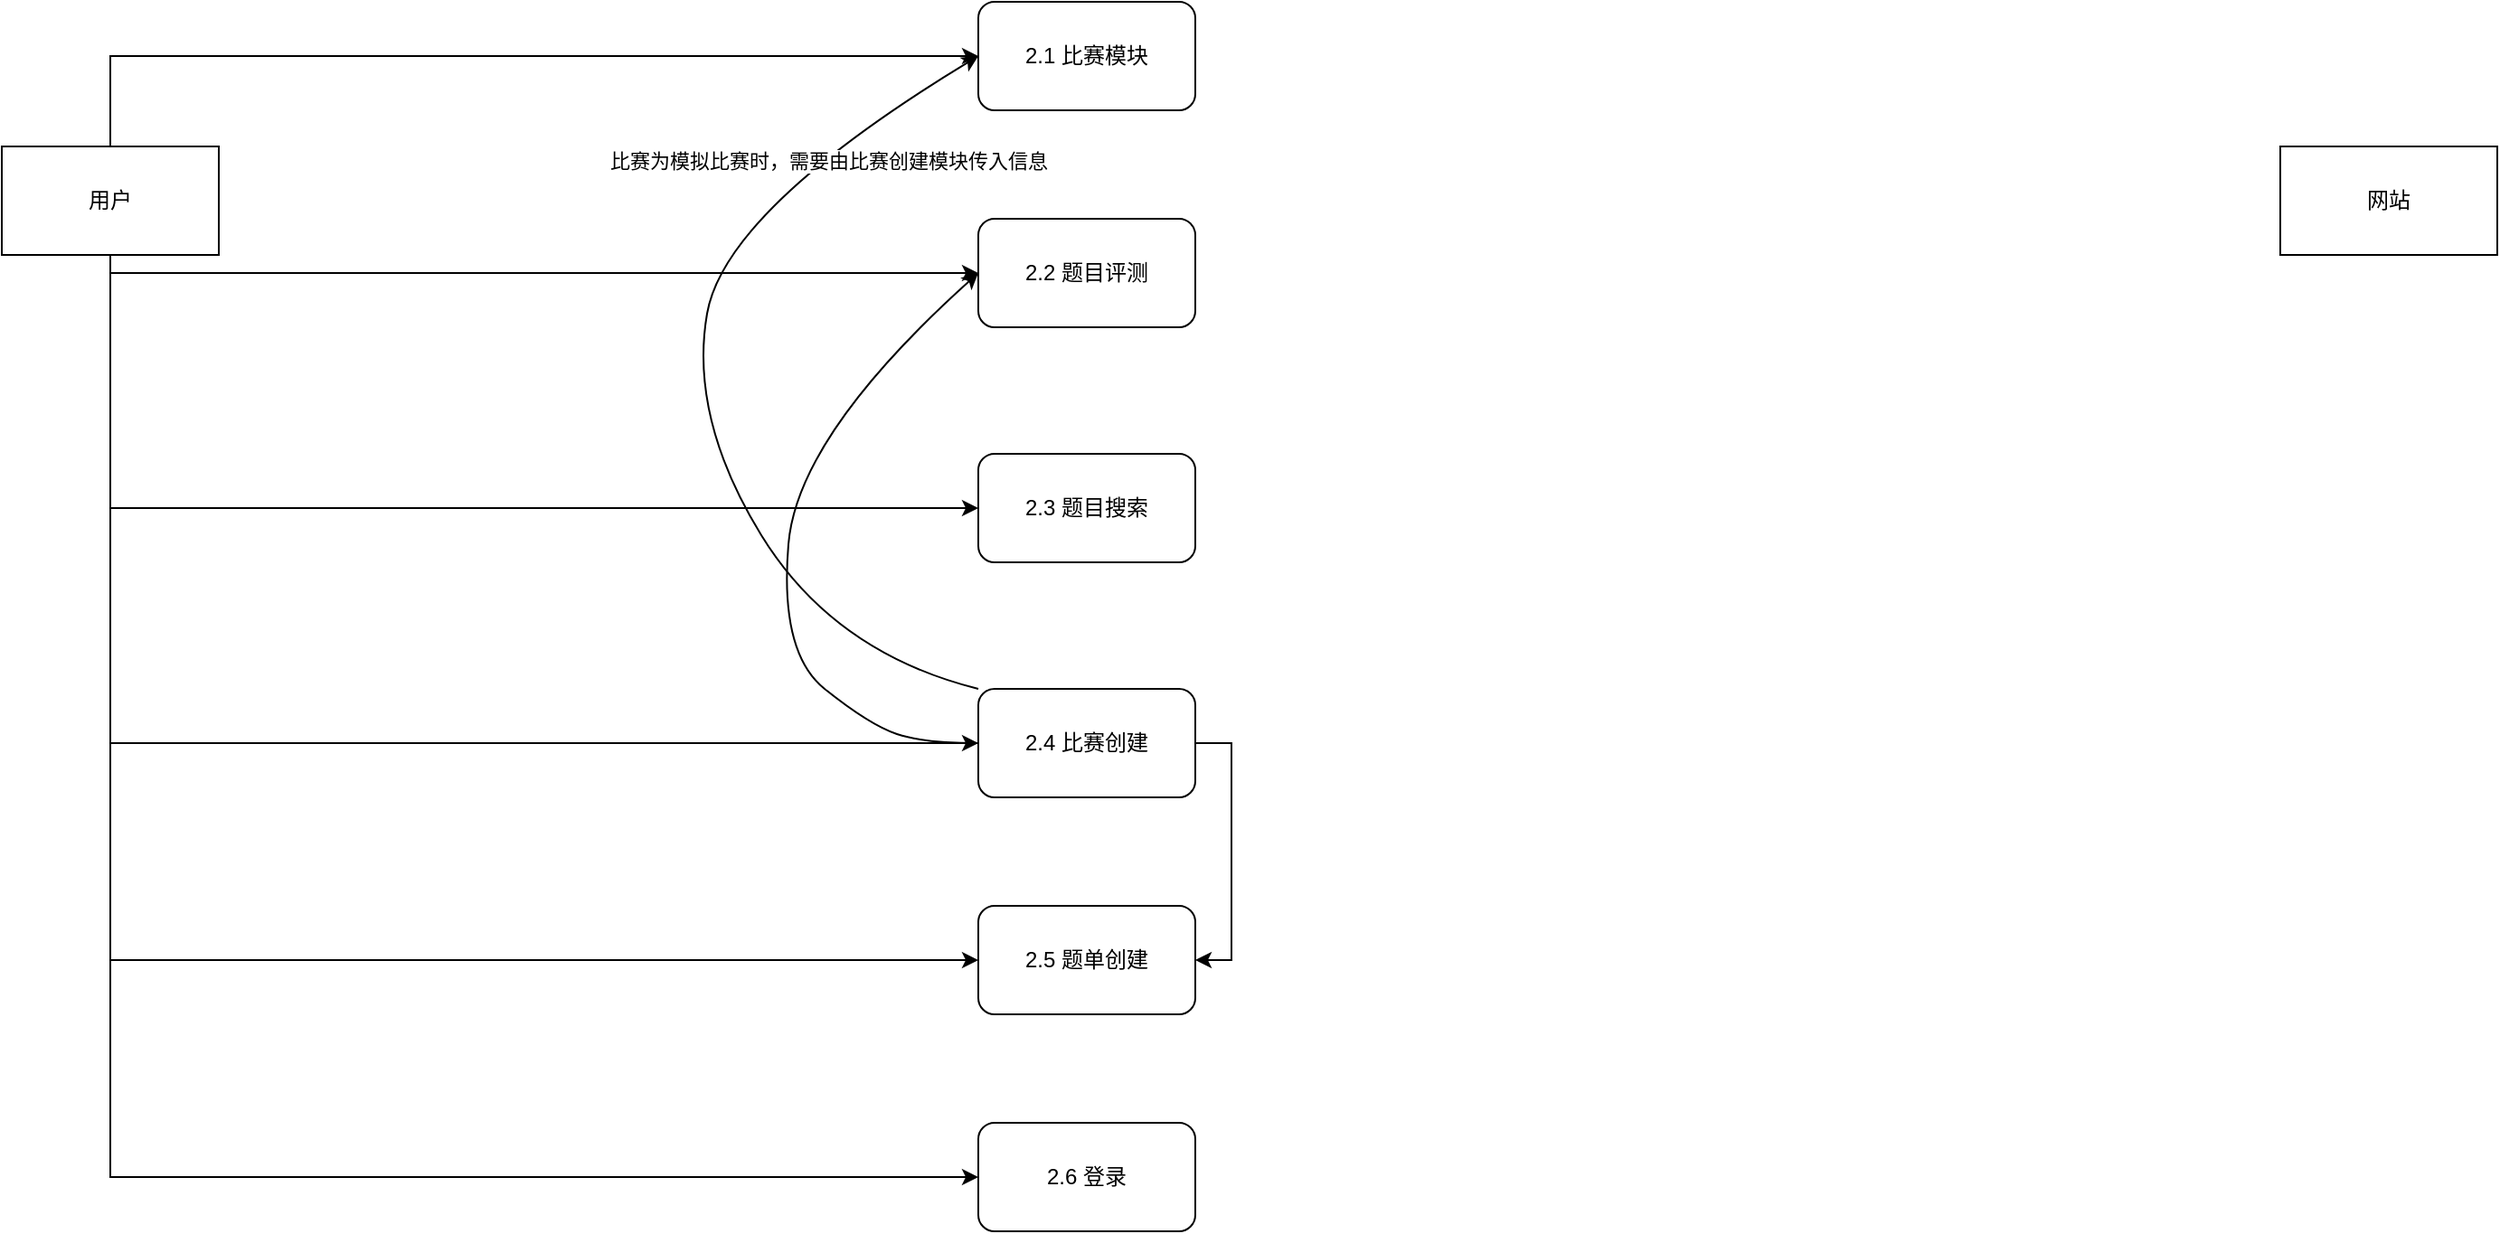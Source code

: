<mxfile version="17.1.3" type="github">
  <diagram id="GUy75SjR7ynqyHIWaE5n" name="第 1 页">
    <mxGraphModel dx="1221" dy="654" grid="1" gridSize="10" guides="1" tooltips="1" connect="1" arrows="1" fold="1" page="1" pageScale="1" pageWidth="1600" pageHeight="900" math="0" shadow="0">
      <root>
        <mxCell id="0" />
        <mxCell id="1" parent="0" />
        <mxCell id="q0_BRSECZEaf_4aycoRN-10" style="edgeStyle=orthogonalEdgeStyle;rounded=0;orthogonalLoop=1;jettySize=auto;html=1;entryX=0;entryY=0.5;entryDx=0;entryDy=0;" edge="1" parent="1" source="q0_BRSECZEaf_4aycoRN-1" target="q0_BRSECZEaf_4aycoRN-9">
          <mxGeometry relative="1" as="geometry">
            <Array as="points">
              <mxPoint x="180" y="680" />
            </Array>
          </mxGeometry>
        </mxCell>
        <mxCell id="q0_BRSECZEaf_4aycoRN-11" style="edgeStyle=orthogonalEdgeStyle;rounded=0;orthogonalLoop=1;jettySize=auto;html=1;entryX=0;entryY=0.5;entryDx=0;entryDy=0;" edge="1" parent="1" source="q0_BRSECZEaf_4aycoRN-1" target="q0_BRSECZEaf_4aycoRN-7">
          <mxGeometry relative="1" as="geometry">
            <Array as="points">
              <mxPoint x="180" y="560" />
            </Array>
          </mxGeometry>
        </mxCell>
        <mxCell id="q0_BRSECZEaf_4aycoRN-12" style="edgeStyle=orthogonalEdgeStyle;rounded=0;orthogonalLoop=1;jettySize=auto;html=1;exitX=0.5;exitY=1;exitDx=0;exitDy=0;entryX=0;entryY=0.5;entryDx=0;entryDy=0;" edge="1" parent="1" source="q0_BRSECZEaf_4aycoRN-1" target="q0_BRSECZEaf_4aycoRN-6">
          <mxGeometry relative="1" as="geometry" />
        </mxCell>
        <mxCell id="q0_BRSECZEaf_4aycoRN-13" style="edgeStyle=orthogonalEdgeStyle;rounded=0;orthogonalLoop=1;jettySize=auto;html=1;exitX=0.5;exitY=1;exitDx=0;exitDy=0;entryX=0;entryY=0.5;entryDx=0;entryDy=0;" edge="1" parent="1" source="q0_BRSECZEaf_4aycoRN-1" target="q0_BRSECZEaf_4aycoRN-5">
          <mxGeometry relative="1" as="geometry" />
        </mxCell>
        <mxCell id="q0_BRSECZEaf_4aycoRN-14" style="edgeStyle=orthogonalEdgeStyle;rounded=0;orthogonalLoop=1;jettySize=auto;html=1;exitX=0.5;exitY=1;exitDx=0;exitDy=0;entryX=0;entryY=0.5;entryDx=0;entryDy=0;" edge="1" parent="1" source="q0_BRSECZEaf_4aycoRN-1" target="q0_BRSECZEaf_4aycoRN-4">
          <mxGeometry relative="1" as="geometry">
            <Array as="points">
              <mxPoint x="180" y="180" />
            </Array>
          </mxGeometry>
        </mxCell>
        <mxCell id="q0_BRSECZEaf_4aycoRN-15" style="edgeStyle=orthogonalEdgeStyle;rounded=0;orthogonalLoop=1;jettySize=auto;html=1;exitX=0.5;exitY=0;exitDx=0;exitDy=0;entryX=0;entryY=0.5;entryDx=0;entryDy=0;" edge="1" parent="1" source="q0_BRSECZEaf_4aycoRN-1" target="q0_BRSECZEaf_4aycoRN-3">
          <mxGeometry relative="1" as="geometry" />
        </mxCell>
        <mxCell id="q0_BRSECZEaf_4aycoRN-1" value="用户" style="rounded=0;whiteSpace=wrap;html=1;" vertex="1" parent="1">
          <mxGeometry x="120" y="110" width="120" height="60" as="geometry" />
        </mxCell>
        <mxCell id="q0_BRSECZEaf_4aycoRN-2" value="网站" style="rounded=0;whiteSpace=wrap;html=1;" vertex="1" parent="1">
          <mxGeometry x="1380" y="110" width="120" height="60" as="geometry" />
        </mxCell>
        <mxCell id="q0_BRSECZEaf_4aycoRN-3" value="2.1 比赛模块" style="rounded=1;whiteSpace=wrap;html=1;" vertex="1" parent="1">
          <mxGeometry x="660" y="30" width="120" height="60" as="geometry" />
        </mxCell>
        <mxCell id="q0_BRSECZEaf_4aycoRN-4" value="2.2 题目评测" style="rounded=1;whiteSpace=wrap;html=1;" vertex="1" parent="1">
          <mxGeometry x="660" y="150" width="120" height="60" as="geometry" />
        </mxCell>
        <mxCell id="q0_BRSECZEaf_4aycoRN-5" value="2.3 题目搜索" style="rounded=1;whiteSpace=wrap;html=1;" vertex="1" parent="1">
          <mxGeometry x="660" y="280" width="120" height="60" as="geometry" />
        </mxCell>
        <mxCell id="q0_BRSECZEaf_4aycoRN-8" style="edgeStyle=orthogonalEdgeStyle;rounded=0;orthogonalLoop=1;jettySize=auto;html=1;exitX=1;exitY=0.5;exitDx=0;exitDy=0;entryX=1;entryY=0.5;entryDx=0;entryDy=0;" edge="1" parent="1" source="q0_BRSECZEaf_4aycoRN-6" target="q0_BRSECZEaf_4aycoRN-7">
          <mxGeometry relative="1" as="geometry" />
        </mxCell>
        <mxCell id="q0_BRSECZEaf_4aycoRN-6" value="2.4 比赛创建" style="rounded=1;whiteSpace=wrap;html=1;" vertex="1" parent="1">
          <mxGeometry x="660" y="410" width="120" height="60" as="geometry" />
        </mxCell>
        <mxCell id="q0_BRSECZEaf_4aycoRN-7" value="2.5 题单创建" style="rounded=1;whiteSpace=wrap;html=1;" vertex="1" parent="1">
          <mxGeometry x="660" y="530" width="120" height="60" as="geometry" />
        </mxCell>
        <mxCell id="q0_BRSECZEaf_4aycoRN-9" value="2.6 登录" style="rounded=1;whiteSpace=wrap;html=1;" vertex="1" parent="1">
          <mxGeometry x="660" y="650" width="120" height="60" as="geometry" />
        </mxCell>
        <mxCell id="q0_BRSECZEaf_4aycoRN-16" value="" style="curved=1;endArrow=classic;html=1;rounded=0;exitX=0;exitY=0.5;exitDx=0;exitDy=0;entryX=0;entryY=0.5;entryDx=0;entryDy=0;" edge="1" parent="1" source="q0_BRSECZEaf_4aycoRN-6" target="q0_BRSECZEaf_4aycoRN-4">
          <mxGeometry width="50" height="50" relative="1" as="geometry">
            <mxPoint x="590" y="430" as="sourcePoint" />
            <mxPoint x="640" y="380" as="targetPoint" />
            <Array as="points">
              <mxPoint x="630" y="440" />
              <mxPoint x="600" y="430" />
              <mxPoint x="550" y="390" />
              <mxPoint x="560" y="270" />
            </Array>
          </mxGeometry>
        </mxCell>
        <mxCell id="q0_BRSECZEaf_4aycoRN-17" value="" style="curved=1;endArrow=classic;html=1;rounded=0;entryX=0;entryY=0.5;entryDx=0;entryDy=0;exitX=0;exitY=0;exitDx=0;exitDy=0;" edge="1" parent="1" source="q0_BRSECZEaf_4aycoRN-6" target="q0_BRSECZEaf_4aycoRN-3">
          <mxGeometry width="50" height="50" relative="1" as="geometry">
            <mxPoint x="630" y="240" as="sourcePoint" />
            <mxPoint x="640" y="85" as="targetPoint" />
            <Array as="points">
              <mxPoint x="580" y="390" />
              <mxPoint x="500" y="260" />
              <mxPoint x="520" y="145" />
            </Array>
          </mxGeometry>
        </mxCell>
        <mxCell id="q0_BRSECZEaf_4aycoRN-20" value="比赛为模拟比赛时，需要由比赛创建模块传入信息" style="edgeLabel;html=1;align=center;verticalAlign=middle;resizable=0;points=[];" vertex="1" connectable="0" parent="q0_BRSECZEaf_4aycoRN-17">
          <mxGeometry x="0.606" y="-6" relative="1" as="geometry">
            <mxPoint as="offset" />
          </mxGeometry>
        </mxCell>
      </root>
    </mxGraphModel>
  </diagram>
</mxfile>
